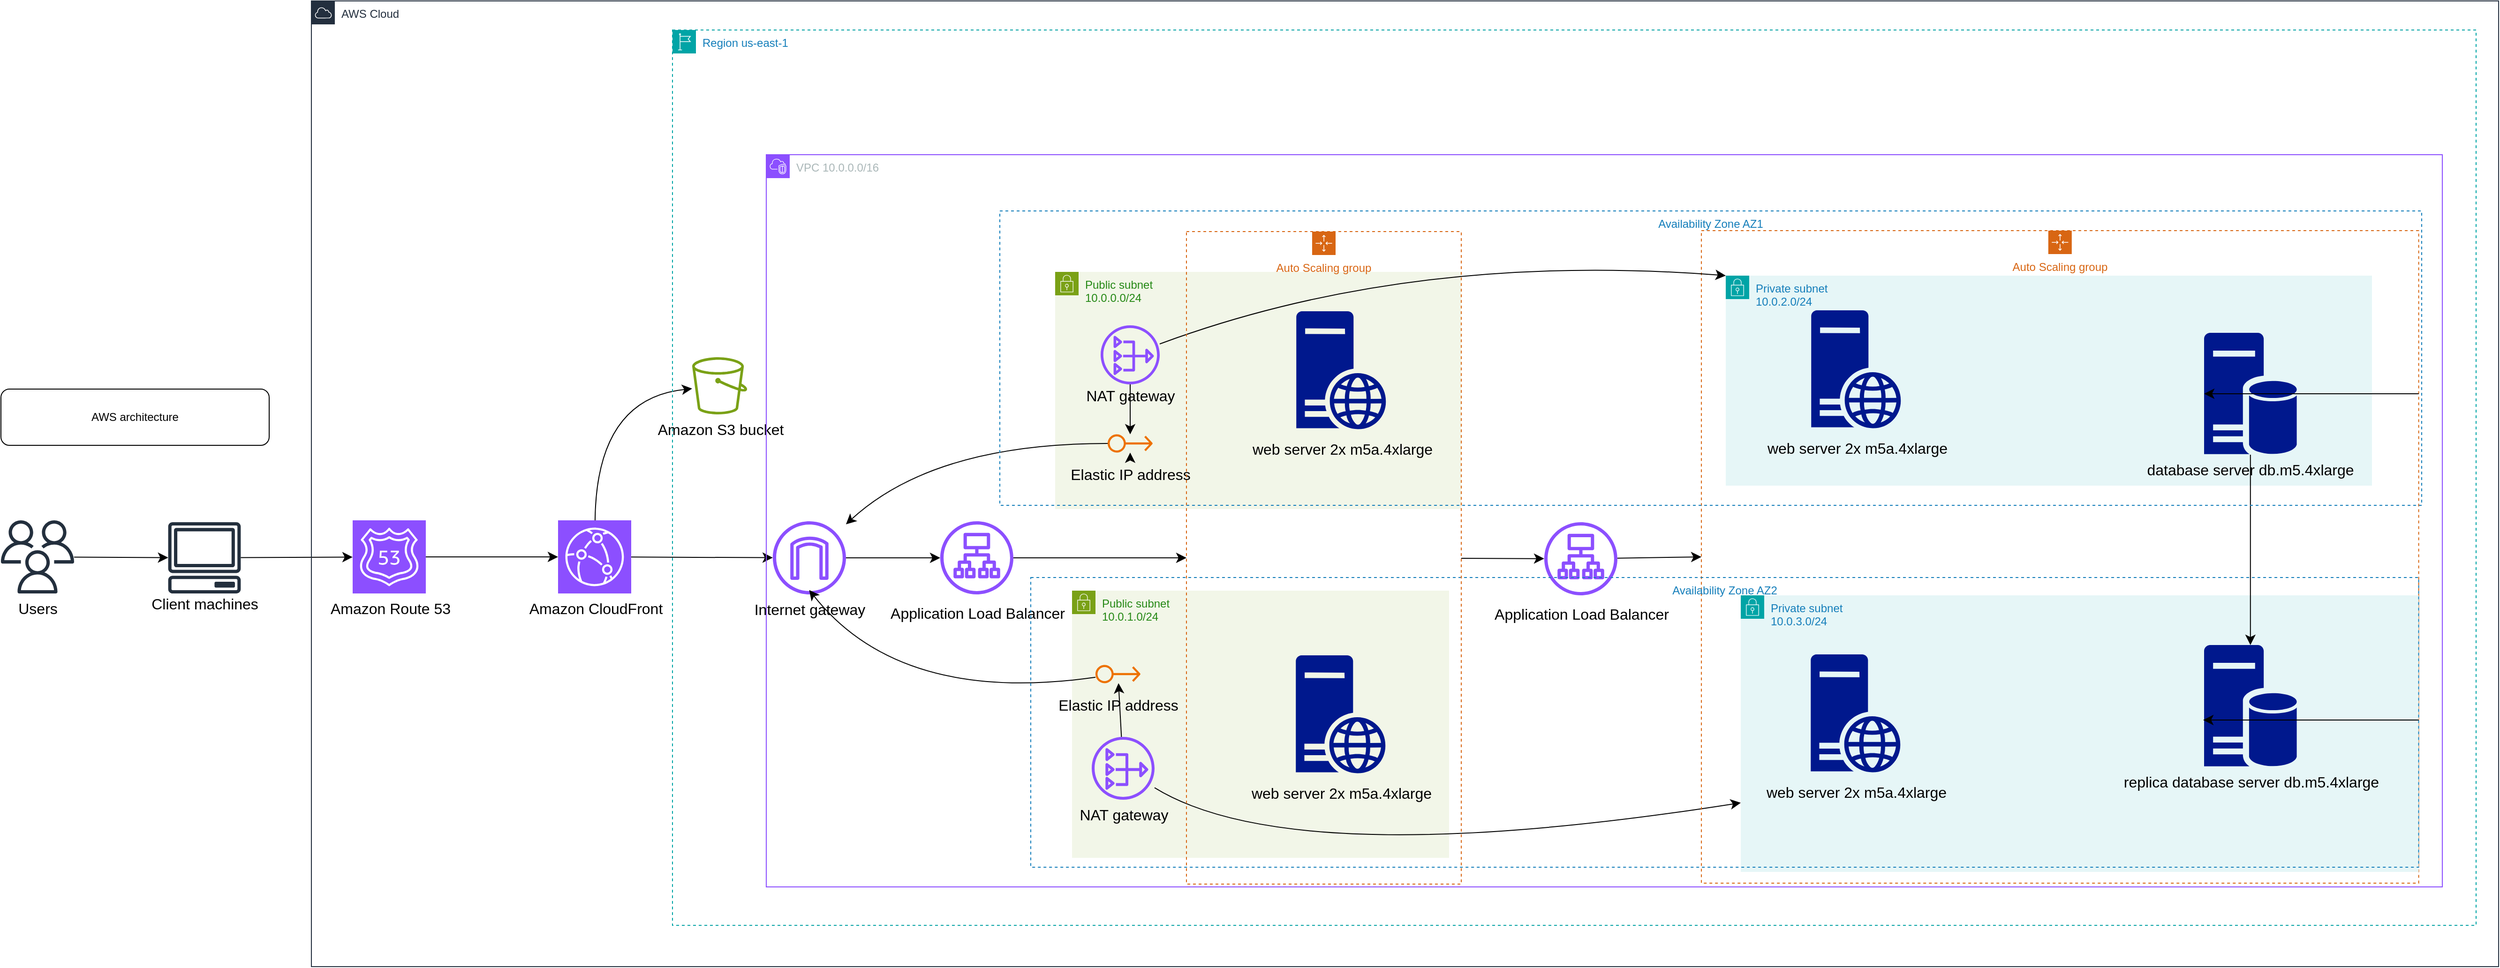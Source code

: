 <mxfile version="24.9.0">
  <diagram name="Page-1" id="ED270j9_OwP8njhQV5M9">
    <mxGraphModel dx="1405" dy="1858" grid="0" gridSize="10" guides="1" tooltips="1" connect="1" arrows="1" fold="1" page="0" pageScale="1" pageWidth="850" pageHeight="1100" math="0" shadow="0">
      <root>
        <mxCell id="0" />
        <mxCell id="1" parent="0" />
        <mxCell id="Pyz4gUtLjqHcg0kTGCg0-53" value="Public subnet&lt;br&gt;10.0.0.0/24" style="points=[[0,0],[0.25,0],[0.5,0],[0.75,0],[1,0],[1,0.25],[1,0.5],[1,0.75],[1,1],[0.75,1],[0.5,1],[0.25,1],[0,1],[0,0.75],[0,0.5],[0,0.25]];outlineConnect=0;gradientColor=none;html=1;whiteSpace=wrap;fontSize=12;fontStyle=0;container=1;pointerEvents=0;collapsible=0;recursiveResize=0;shape=mxgraph.aws4.group;grIcon=mxgraph.aws4.group_security_group;grStroke=0;strokeColor=#7AA116;fillColor=#F2F6E8;verticalAlign=top;align=left;spacingLeft=30;fontColor=#248814;dashed=0;" vertex="1" parent="1">
          <mxGeometry x="1279" y="45" width="433" height="253" as="geometry" />
        </mxCell>
        <mxCell id="Pyz4gUtLjqHcg0kTGCg0-52" value="Public subnet&lt;br&gt;10.0.1.0/24" style="points=[[0,0],[0.25,0],[0.5,0],[0.75,0],[1,0],[1,0.25],[1,0.5],[1,0.75],[1,1],[0.75,1],[0.5,1],[0.25,1],[0,1],[0,0.75],[0,0.5],[0,0.25]];outlineConnect=0;gradientColor=none;html=1;whiteSpace=wrap;fontSize=12;fontStyle=0;container=1;pointerEvents=0;collapsible=0;recursiveResize=0;shape=mxgraph.aws4.group;grIcon=mxgraph.aws4.group_security_group;grStroke=0;strokeColor=#7AA116;fillColor=#F2F6E8;verticalAlign=top;align=left;spacingLeft=30;fontColor=#248814;dashed=0;" vertex="1" parent="1">
          <mxGeometry x="1297" y="385" width="402" height="285" as="geometry" />
        </mxCell>
        <mxCell id="Pyz4gUtLjqHcg0kTGCg0-25" value="" style="sketch=0;outlineConnect=0;fontColor=#232F3E;gradientColor=none;fillColor=#8C4FFF;strokeColor=none;dashed=0;verticalLabelPosition=bottom;verticalAlign=top;align=center;html=1;fontSize=12;fontStyle=0;aspect=fixed;pointerEvents=1;shape=mxgraph.aws4.nat_gateway;" vertex="1" parent="Pyz4gUtLjqHcg0kTGCg0-52">
          <mxGeometry x="21" y="156" width="67" height="67" as="geometry" />
        </mxCell>
        <mxCell id="Pyz4gUtLjqHcg0kTGCg0-36" value="NAT gateway" style="text;html=1;align=center;verticalAlign=middle;resizable=0;points=[];autosize=1;strokeColor=none;fillColor=none;fontSize=16;" vertex="1" parent="Pyz4gUtLjqHcg0kTGCg0-52">
          <mxGeometry x="-2" y="223" width="113" height="31" as="geometry" />
        </mxCell>
        <mxCell id="Pyz4gUtLjqHcg0kTGCg0-26" value="" style="sketch=0;outlineConnect=0;fontColor=#232F3E;gradientColor=none;fillColor=#ED7100;strokeColor=none;dashed=0;verticalLabelPosition=bottom;verticalAlign=top;align=center;html=1;fontSize=12;fontStyle=0;aspect=fixed;pointerEvents=1;shape=mxgraph.aws4.elastic_ip_address;" vertex="1" parent="Pyz4gUtLjqHcg0kTGCg0-52">
          <mxGeometry x="25" y="79" width="48" height="20" as="geometry" />
        </mxCell>
        <mxCell id="Pyz4gUtLjqHcg0kTGCg0-32" value="Elastic IP address" style="text;html=1;align=center;verticalAlign=middle;resizable=0;points=[];autosize=1;strokeColor=none;fillColor=none;fontSize=16;" vertex="1" parent="Pyz4gUtLjqHcg0kTGCg0-52">
          <mxGeometry x="-24" y="106" width="146" height="31" as="geometry" />
        </mxCell>
        <mxCell id="Pyz4gUtLjqHcg0kTGCg0-33" style="edgeStyle=none;curved=1;rounded=0;orthogonalLoop=1;jettySize=auto;html=1;fontSize=12;startSize=8;endSize=8;" edge="1" parent="Pyz4gUtLjqHcg0kTGCg0-52" source="Pyz4gUtLjqHcg0kTGCg0-25" target="Pyz4gUtLjqHcg0kTGCg0-26">
          <mxGeometry relative="1" as="geometry" />
        </mxCell>
        <mxCell id="bzfuZRssDEAE3om95IWZ-1" value="AWS architecture" style="rounded=1;whiteSpace=wrap;html=1;" parent="1" vertex="1">
          <mxGeometry x="155" y="170" width="286" height="60" as="geometry" />
        </mxCell>
        <mxCell id="Pyz4gUtLjqHcg0kTGCg0-4" value="" style="edgeStyle=none;curved=1;rounded=0;orthogonalLoop=1;jettySize=auto;html=1;fontSize=12;startSize=8;endSize=8;" edge="1" parent="1" source="Pyz4gUtLjqHcg0kTGCg0-1" target="Pyz4gUtLjqHcg0kTGCg0-3">
          <mxGeometry relative="1" as="geometry" />
        </mxCell>
        <mxCell id="Pyz4gUtLjqHcg0kTGCg0-1" value="" style="sketch=0;outlineConnect=0;fontColor=#232F3E;gradientColor=none;fillColor=#232F3D;strokeColor=none;dashed=0;verticalLabelPosition=bottom;verticalAlign=top;align=center;html=1;fontSize=12;fontStyle=0;aspect=fixed;pointerEvents=1;shape=mxgraph.aws4.users;" vertex="1" parent="1">
          <mxGeometry x="155" y="310" width="78" height="78" as="geometry" />
        </mxCell>
        <mxCell id="Pyz4gUtLjqHcg0kTGCg0-2" value="Users" style="text;html=1;align=center;verticalAlign=middle;resizable=0;points=[];autosize=1;strokeColor=none;fillColor=none;fontSize=16;" vertex="1" parent="1">
          <mxGeometry x="164" y="388" width="60" height="31" as="geometry" />
        </mxCell>
        <mxCell id="Pyz4gUtLjqHcg0kTGCg0-7" value="" style="edgeStyle=none;curved=1;rounded=0;orthogonalLoop=1;jettySize=auto;html=1;fontSize=12;startSize=8;endSize=8;" edge="1" parent="1" source="Pyz4gUtLjqHcg0kTGCg0-3" target="Pyz4gUtLjqHcg0kTGCg0-6">
          <mxGeometry relative="1" as="geometry" />
        </mxCell>
        <mxCell id="Pyz4gUtLjqHcg0kTGCg0-3" value="" style="sketch=0;outlineConnect=0;fontColor=#232F3E;gradientColor=none;fillColor=#232F3D;strokeColor=none;dashed=0;verticalLabelPosition=bottom;verticalAlign=top;align=center;html=1;fontSize=12;fontStyle=0;aspect=fixed;pointerEvents=1;shape=mxgraph.aws4.client;" vertex="1" parent="1">
          <mxGeometry x="333" y="312" width="78" height="76" as="geometry" />
        </mxCell>
        <mxCell id="Pyz4gUtLjqHcg0kTGCg0-5" value="Client machines" style="text;html=1;align=center;verticalAlign=middle;resizable=0;points=[];autosize=1;strokeColor=none;fillColor=none;fontSize=16;" vertex="1" parent="1">
          <mxGeometry x="305.5" y="383.5" width="132" height="31" as="geometry" />
        </mxCell>
        <mxCell id="Pyz4gUtLjqHcg0kTGCg0-10" value="" style="edgeStyle=none;curved=1;rounded=0;orthogonalLoop=1;jettySize=auto;html=1;fontSize=12;startSize=8;endSize=8;" edge="1" parent="1" source="Pyz4gUtLjqHcg0kTGCg0-6" target="Pyz4gUtLjqHcg0kTGCg0-9">
          <mxGeometry relative="1" as="geometry" />
        </mxCell>
        <mxCell id="Pyz4gUtLjqHcg0kTGCg0-6" value="" style="sketch=0;points=[[0,0,0],[0.25,0,0],[0.5,0,0],[0.75,0,0],[1,0,0],[0,1,0],[0.25,1,0],[0.5,1,0],[0.75,1,0],[1,1,0],[0,0.25,0],[0,0.5,0],[0,0.75,0],[1,0.25,0],[1,0.5,0],[1,0.75,0]];outlineConnect=0;fontColor=#232F3E;fillColor=#8C4FFF;strokeColor=#ffffff;dashed=0;verticalLabelPosition=bottom;verticalAlign=top;align=center;html=1;fontSize=12;fontStyle=0;aspect=fixed;shape=mxgraph.aws4.resourceIcon;resIcon=mxgraph.aws4.route_53;" vertex="1" parent="1">
          <mxGeometry x="530" y="310" width="78" height="78" as="geometry" />
        </mxCell>
        <mxCell id="Pyz4gUtLjqHcg0kTGCg0-8" value="Amazon Route 53" style="text;html=1;align=center;verticalAlign=middle;resizable=0;points=[];autosize=1;strokeColor=none;fillColor=none;fontSize=16;" vertex="1" parent="1">
          <mxGeometry x="496.5" y="388" width="146" height="31" as="geometry" />
        </mxCell>
        <mxCell id="Pyz4gUtLjqHcg0kTGCg0-13" value="" style="edgeStyle=none;curved=1;rounded=0;orthogonalLoop=1;jettySize=auto;html=1;fontSize=12;startSize=8;endSize=8;" edge="1" parent="1" source="Pyz4gUtLjqHcg0kTGCg0-9" target="Pyz4gUtLjqHcg0kTGCg0-12">
          <mxGeometry relative="1" as="geometry" />
        </mxCell>
        <mxCell id="Pyz4gUtLjqHcg0kTGCg0-91" style="edgeStyle=none;curved=1;rounded=0;orthogonalLoop=1;jettySize=auto;html=1;fontSize=12;startSize=8;endSize=8;" edge="1" parent="1" source="Pyz4gUtLjqHcg0kTGCg0-9" target="Pyz4gUtLjqHcg0kTGCg0-89">
          <mxGeometry relative="1" as="geometry">
            <Array as="points">
              <mxPoint x="790" y="180" />
            </Array>
          </mxGeometry>
        </mxCell>
        <mxCell id="Pyz4gUtLjqHcg0kTGCg0-9" value="" style="sketch=0;points=[[0,0,0],[0.25,0,0],[0.5,0,0],[0.75,0,0],[1,0,0],[0,1,0],[0.25,1,0],[0.5,1,0],[0.75,1,0],[1,1,0],[0,0.25,0],[0,0.5,0],[0,0.75,0],[1,0.25,0],[1,0.5,0],[1,0.75,0]];outlineConnect=0;fontColor=#232F3E;fillColor=#8C4FFF;strokeColor=#ffffff;dashed=0;verticalLabelPosition=bottom;verticalAlign=top;align=center;html=1;fontSize=12;fontStyle=0;aspect=fixed;shape=mxgraph.aws4.resourceIcon;resIcon=mxgraph.aws4.cloudfront;" vertex="1" parent="1">
          <mxGeometry x="749" y="310" width="78" height="78" as="geometry" />
        </mxCell>
        <mxCell id="Pyz4gUtLjqHcg0kTGCg0-11" value="Amazon CloudFront" style="text;html=1;align=center;verticalAlign=middle;resizable=0;points=[];autosize=1;strokeColor=none;fillColor=none;fontSize=16;" vertex="1" parent="1">
          <mxGeometry x="708.5" y="388" width="160" height="31" as="geometry" />
        </mxCell>
        <mxCell id="Pyz4gUtLjqHcg0kTGCg0-16" value="" style="edgeStyle=none;curved=1;rounded=0;orthogonalLoop=1;jettySize=auto;html=1;fontSize=12;startSize=8;endSize=8;" edge="1" parent="1" source="Pyz4gUtLjqHcg0kTGCg0-12" target="Pyz4gUtLjqHcg0kTGCg0-15">
          <mxGeometry relative="1" as="geometry" />
        </mxCell>
        <mxCell id="Pyz4gUtLjqHcg0kTGCg0-12" value="" style="sketch=0;outlineConnect=0;fontColor=#232F3E;gradientColor=none;fillColor=#8C4FFF;strokeColor=none;dashed=0;verticalLabelPosition=bottom;verticalAlign=top;align=center;html=1;fontSize=12;fontStyle=0;aspect=fixed;pointerEvents=1;shape=mxgraph.aws4.internet_gateway;" vertex="1" parent="1">
          <mxGeometry x="978" y="311" width="78" height="78" as="geometry" />
        </mxCell>
        <mxCell id="Pyz4gUtLjqHcg0kTGCg0-14" value="Internet gateway" style="text;html=1;align=center;verticalAlign=middle;resizable=0;points=[];autosize=1;strokeColor=none;fillColor=none;fontSize=16;" vertex="1" parent="1">
          <mxGeometry x="949" y="389" width="136" height="31" as="geometry" />
        </mxCell>
        <mxCell id="Pyz4gUtLjqHcg0kTGCg0-19" style="edgeStyle=none;curved=1;rounded=0;orthogonalLoop=1;jettySize=auto;html=1;entryX=0;entryY=0.5;entryDx=0;entryDy=0;fontSize=12;startSize=8;endSize=8;" edge="1" parent="1" source="Pyz4gUtLjqHcg0kTGCg0-15" target="Pyz4gUtLjqHcg0kTGCg0-18">
          <mxGeometry relative="1" as="geometry" />
        </mxCell>
        <mxCell id="Pyz4gUtLjqHcg0kTGCg0-15" value="" style="sketch=0;outlineConnect=0;fontColor=#232F3E;gradientColor=none;fillColor=#8C4FFF;strokeColor=none;dashed=0;verticalLabelPosition=bottom;verticalAlign=top;align=center;html=1;fontSize=12;fontStyle=0;aspect=fixed;pointerEvents=1;shape=mxgraph.aws4.application_load_balancer;" vertex="1" parent="1">
          <mxGeometry x="1156.5" y="311" width="78" height="78" as="geometry" />
        </mxCell>
        <mxCell id="Pyz4gUtLjqHcg0kTGCg0-17" value="Application Load Balancer" style="text;html=1;align=center;verticalAlign=middle;resizable=0;points=[];autosize=1;strokeColor=none;fillColor=none;fontSize=16;" vertex="1" parent="1">
          <mxGeometry x="1093.5" y="393" width="204" height="31" as="geometry" />
        </mxCell>
        <mxCell id="Pyz4gUtLjqHcg0kTGCg0-39" value="" style="edgeStyle=none;curved=1;rounded=0;orthogonalLoop=1;jettySize=auto;html=1;fontSize=12;startSize=8;endSize=8;" edge="1" parent="1" source="Pyz4gUtLjqHcg0kTGCg0-18" target="Pyz4gUtLjqHcg0kTGCg0-38">
          <mxGeometry relative="1" as="geometry" />
        </mxCell>
        <mxCell id="Pyz4gUtLjqHcg0kTGCg0-58" style="edgeStyle=none;curved=1;rounded=0;orthogonalLoop=1;jettySize=auto;html=1;fontSize=12;startSize=8;endSize=8;entryX=0;entryY=0.75;entryDx=0;entryDy=0;" edge="1" parent="1" source="Pyz4gUtLjqHcg0kTGCg0-25" target="Pyz4gUtLjqHcg0kTGCg0-57">
          <mxGeometry relative="1" as="geometry">
            <Array as="points">
              <mxPoint x="1532" y="686" />
            </Array>
          </mxGeometry>
        </mxCell>
        <mxCell id="Pyz4gUtLjqHcg0kTGCg0-35" style="edgeStyle=none;curved=1;rounded=0;orthogonalLoop=1;jettySize=auto;html=1;entryX=0.498;entryY=-0.151;entryDx=0;entryDy=0;entryPerimeter=0;fontSize=12;startSize=8;endSize=8;" edge="1" parent="1" source="Pyz4gUtLjqHcg0kTGCg0-26" target="Pyz4gUtLjqHcg0kTGCg0-14">
          <mxGeometry relative="1" as="geometry">
            <Array as="points">
              <mxPoint x="1114" y="507" />
            </Array>
          </mxGeometry>
        </mxCell>
        <mxCell id="Pyz4gUtLjqHcg0kTGCg0-51" style="edgeStyle=none;curved=1;rounded=0;orthogonalLoop=1;jettySize=auto;html=1;entryX=0;entryY=0.5;entryDx=0;entryDy=0;fontSize=12;startSize=8;endSize=8;" edge="1" parent="1" source="Pyz4gUtLjqHcg0kTGCg0-38" target="Pyz4gUtLjqHcg0kTGCg0-46">
          <mxGeometry relative="1" as="geometry" />
        </mxCell>
        <mxCell id="Pyz4gUtLjqHcg0kTGCg0-38" value="" style="sketch=0;outlineConnect=0;fontColor=#232F3E;gradientColor=none;fillColor=#8C4FFF;strokeColor=none;dashed=0;verticalLabelPosition=bottom;verticalAlign=top;align=center;html=1;fontSize=12;fontStyle=0;aspect=fixed;pointerEvents=1;shape=mxgraph.aws4.application_load_balancer;" vertex="1" parent="1">
          <mxGeometry x="1800.5" y="312" width="78" height="78" as="geometry" />
        </mxCell>
        <mxCell id="Pyz4gUtLjqHcg0kTGCg0-40" value="Application Load Balancer" style="text;html=1;align=center;verticalAlign=middle;resizable=0;points=[];autosize=1;strokeColor=none;fillColor=none;fontSize=16;" vertex="1" parent="1">
          <mxGeometry x="1738" y="394" width="204" height="31" as="geometry" />
        </mxCell>
        <mxCell id="Pyz4gUtLjqHcg0kTGCg0-46" value="Auto Scaling group" style="points=[[0,0],[0.25,0],[0.5,0],[0.75,0],[1,0],[1,0.25],[1,0.5],[1,0.75],[1,1],[0.75,1],[0.5,1],[0.25,1],[0,1],[0,0.75],[0,0.5],[0,0.25]];outlineConnect=0;gradientColor=none;html=1;whiteSpace=wrap;fontSize=12;fontStyle=0;container=1;pointerEvents=0;collapsible=0;recursiveResize=0;shape=mxgraph.aws4.groupCenter;grIcon=mxgraph.aws4.group_auto_scaling_group;grStroke=1;strokeColor=#D86613;fillColor=none;verticalAlign=top;align=center;fontColor=#D86613;dashed=1;spacingTop=25;" vertex="1" parent="1">
          <mxGeometry x="1968" y="1" width="764.8" height="696" as="geometry" />
        </mxCell>
        <mxCell id="Pyz4gUtLjqHcg0kTGCg0-57" value="Private subnet&lt;div&gt;10.0.3.0/24&lt;span style=&quot;color: rgba(0, 0, 0, 0); font-family: monospace; font-size: 0px; text-wrap-mode: nowrap; background-color: initial;&quot;&gt;%3CmxGraphModel%3E%3Croot%3E%3CmxCell%20id%3D%220%22%2F%3E%3CmxCell%20id%3D%221%22%20parent%3D%220%22%2F%3E%3CmxCell%20id%3D%222%22%20value%3D%22Public%20subnet%26lt%3Bbr%26gt%3B10.0.0.0%2F24%22%20style%3D%22points%3D%5B%5B0%2C0%5D%2C%5B0.25%2C0%5D%2C%5B0.5%2C0%5D%2C%5B0.75%2C0%5D%2C%5B1%2C0%5D%2C%5B1%2C0.25%5D%2C%5B1%2C0.5%5D%2C%5B1%2C0.75%5D%2C%5B1%2C1%5D%2C%5B0.75%2C1%5D%2C%5B0.5%2C1%5D%2C%5B0.25%2C1%5D%2C%5B0%2C1%5D%2C%5B0%2C0.75%5D%2C%5B0%2C0.5%5D%2C%5B0%2C0.25%5D%5D%3BoutlineConnect%3D0%3BgradientColor%3Dnone%3Bhtml%3D1%3BwhiteSpace%3Dwrap%3BfontSize%3D12%3BfontStyle%3D0%3Bcontainer%3D1%3BpointerEvents%3D0%3Bcollapsible%3D0%3BrecursiveResize%3D0%3Bshape%3Dmxgraph.aws4.group%3BgrIcon%3Dmxgraph.aws4.group_security_group%3BgrStroke%3D0%3BstrokeColor%3D%237AA116%3BfillColor%3D%23F2F6E8%3BverticalAlign%3Dtop%3Balign%3Dleft%3BspacingLeft%3D30%3BfontColor%3D%23248814%3Bdashed%3D0%3B%22%20vertex%3D%221%22%20parent%3D%221%22%3E%3CmxGeometry%20x%3D%221411%22%20y%3D%22384%22%20width%3D%22257%22%20height%3D%22285%22%20as%3D%22geometry%22%2F%3E%3C%2FmxCell%3E%3C%2Froot%3E%3C%2FmxGraphModel%3E&lt;/span&gt;&lt;/div&gt;" style="points=[[0,0],[0.25,0],[0.5,0],[0.75,0],[1,0],[1,0.25],[1,0.5],[1,0.75],[1,1],[0.75,1],[0.5,1],[0.25,1],[0,1],[0,0.75],[0,0.5],[0,0.25]];outlineConnect=0;gradientColor=none;html=1;whiteSpace=wrap;fontSize=12;fontStyle=0;container=1;pointerEvents=0;collapsible=0;recursiveResize=0;shape=mxgraph.aws4.group;grIcon=mxgraph.aws4.group_security_group;grStroke=0;strokeColor=#00A4A6;fillColor=#E6F6F7;verticalAlign=top;align=left;spacingLeft=30;fontColor=#147EBA;dashed=0;" vertex="1" parent="Pyz4gUtLjqHcg0kTGCg0-46">
          <mxGeometry x="42" y="389" width="722.8" height="295" as="geometry" />
        </mxCell>
        <mxCell id="Pyz4gUtLjqHcg0kTGCg0-86" value="Availability Zone AZ2" style="fillColor=none;strokeColor=#147EBA;dashed=1;verticalAlign=top;fontStyle=0;fontColor=#147EBA;whiteSpace=wrap;html=1;" vertex="1" parent="Pyz4gUtLjqHcg0kTGCg0-57">
          <mxGeometry x="-757" y="-19" width="1479.8" height="309" as="geometry" />
        </mxCell>
        <mxCell id="Pyz4gUtLjqHcg0kTGCg0-54" value="Private subnet&lt;div&gt;10.0.2.0/24&lt;span style=&quot;color: rgba(0, 0, 0, 0); font-family: monospace; font-size: 0px; text-wrap-mode: nowrap; background-color: initial;&quot;&gt;%3CmxGraphModel%3E%3Croot%3E%3CmxCell%20id%3D%220%22%2F%3E%3CmxCell%20id%3D%221%22%20parent%3D%220%22%2F%3E%3CmxCell%20id%3D%222%22%20value%3D%22Public%20subnet%26lt%3Bbr%26gt%3B10.0.0.0%2F24%22%20style%3D%22points%3D%5B%5B0%2C0%5D%2C%5B0.25%2C0%5D%2C%5B0.5%2C0%5D%2C%5B0.75%2C0%5D%2C%5B1%2C0%5D%2C%5B1%2C0.25%5D%2C%5B1%2C0.5%5D%2C%5B1%2C0.75%5D%2C%5B1%2C1%5D%2C%5B0.75%2C1%5D%2C%5B0.5%2C1%5D%2C%5B0.25%2C1%5D%2C%5B0%2C1%5D%2C%5B0%2C0.75%5D%2C%5B0%2C0.5%5D%2C%5B0%2C0.25%5D%5D%3BoutlineConnect%3D0%3BgradientColor%3Dnone%3Bhtml%3D1%3BwhiteSpace%3Dwrap%3BfontSize%3D12%3BfontStyle%3D0%3Bcontainer%3D1%3BpointerEvents%3D0%3Bcollapsible%3D0%3BrecursiveResize%3D0%3Bshape%3Dmxgraph.aws4.group%3BgrIcon%3Dmxgraph.aws4.group_security_group%3BgrStroke%3D0%3BstrokeColor%3D%237AA116%3BfillColor%3D%23F2F6E8%3BverticalAlign%3Dtop%3Balign%3Dleft%3BspacingLeft%3D30%3BfontColor%3D%23248814%3Bdashed%3D0%3B%22%20vertex%3D%221%22%20parent%3D%221%22%3E%3CmxGeometry%20x%3D%221411%22%20y%3D%22384%22%20width%3D%22257%22%20height%3D%22285%22%20as%3D%22geometry%22%2F%3E%3C%2FmxCell%3E%3C%2Froot%3E%3C%2FmxGraphModel%3E&lt;/span&gt;&lt;/div&gt;" style="points=[[0,0],[0.25,0],[0.5,0],[0.75,0],[1,0],[1,0.25],[1,0.5],[1,0.75],[1,1],[0.75,1],[0.5,1],[0.25,1],[0,1],[0,0.75],[0,0.5],[0,0.25]];outlineConnect=0;gradientColor=none;html=1;whiteSpace=wrap;fontSize=12;fontStyle=0;container=1;pointerEvents=0;collapsible=0;recursiveResize=0;shape=mxgraph.aws4.group;grIcon=mxgraph.aws4.group_security_group;grStroke=0;strokeColor=#00A4A6;fillColor=#E6F6F7;verticalAlign=top;align=left;spacingLeft=30;fontColor=#147EBA;dashed=0;" vertex="1" parent="Pyz4gUtLjqHcg0kTGCg0-46">
          <mxGeometry x="26" y="48" width="689" height="224" as="geometry" />
        </mxCell>
        <mxCell id="Pyz4gUtLjqHcg0kTGCg0-47" value="" style="sketch=0;aspect=fixed;pointerEvents=1;shadow=0;dashed=0;html=1;strokeColor=none;labelPosition=center;verticalLabelPosition=bottom;verticalAlign=top;align=center;fillColor=#00188D;shape=mxgraph.mscae.enterprise.web_server" vertex="1" parent="Pyz4gUtLjqHcg0kTGCg0-46">
          <mxGeometry x="117.12" y="85" width="95.76" height="126" as="geometry" />
        </mxCell>
        <mxCell id="Pyz4gUtLjqHcg0kTGCg0-48" value="web server 2x m5a.4xlarge" style="text;html=1;align=center;verticalAlign=middle;resizable=0;points=[];autosize=1;strokeColor=none;fillColor=none;fontSize=16;" vertex="1" parent="Pyz4gUtLjqHcg0kTGCg0-46">
          <mxGeometry x="60.5" y="216" width="210" height="31" as="geometry" />
        </mxCell>
        <mxCell id="Pyz4gUtLjqHcg0kTGCg0-49" value="" style="sketch=0;aspect=fixed;pointerEvents=1;shadow=0;dashed=0;html=1;strokeColor=none;labelPosition=center;verticalLabelPosition=bottom;verticalAlign=top;align=center;fillColor=#00188D;shape=mxgraph.mscae.enterprise.web_server" vertex="1" parent="Pyz4gUtLjqHcg0kTGCg0-46">
          <mxGeometry x="116.62" y="452" width="95.76" height="126" as="geometry" />
        </mxCell>
        <mxCell id="Pyz4gUtLjqHcg0kTGCg0-50" value="web server 2x m5a.4xlarge" style="text;html=1;align=center;verticalAlign=middle;resizable=0;points=[];autosize=1;strokeColor=none;fillColor=none;fontSize=16;" vertex="1" parent="Pyz4gUtLjqHcg0kTGCg0-46">
          <mxGeometry x="60" y="583" width="210" height="31" as="geometry" />
        </mxCell>
        <mxCell id="Pyz4gUtLjqHcg0kTGCg0-60" style="edgeStyle=none;curved=1;rounded=0;orthogonalLoop=1;jettySize=auto;html=1;fontSize=12;startSize=8;endSize=8;" edge="1" parent="1" source="Pyz4gUtLjqHcg0kTGCg0-61" target="Pyz4gUtLjqHcg0kTGCg0-62">
          <mxGeometry relative="1" as="geometry" />
        </mxCell>
        <mxCell id="Pyz4gUtLjqHcg0kTGCg0-67" style="edgeStyle=none;curved=1;rounded=0;orthogonalLoop=1;jettySize=auto;html=1;fontSize=12;startSize=8;endSize=8;entryX=0;entryY=0;entryDx=0;entryDy=0;" edge="1" parent="1" source="Pyz4gUtLjqHcg0kTGCg0-61" target="Pyz4gUtLjqHcg0kTGCg0-54">
          <mxGeometry relative="1" as="geometry">
            <Array as="points">
              <mxPoint x="1658" y="23" />
            </Array>
          </mxGeometry>
        </mxCell>
        <mxCell id="Pyz4gUtLjqHcg0kTGCg0-61" value="" style="sketch=0;outlineConnect=0;fontColor=#232F3E;gradientColor=none;fillColor=#8C4FFF;strokeColor=none;dashed=0;verticalLabelPosition=bottom;verticalAlign=top;align=center;html=1;fontSize=12;fontStyle=0;aspect=fixed;pointerEvents=1;shape=mxgraph.aws4.nat_gateway;" vertex="1" parent="1">
          <mxGeometry x="1327.5" y="102" width="63" height="63" as="geometry" />
        </mxCell>
        <mxCell id="Pyz4gUtLjqHcg0kTGCg0-84" style="edgeStyle=none;curved=1;rounded=0;orthogonalLoop=1;jettySize=auto;html=1;fontSize=12;startSize=8;endSize=8;" edge="1" parent="1" source="Pyz4gUtLjqHcg0kTGCg0-62" target="Pyz4gUtLjqHcg0kTGCg0-12">
          <mxGeometry relative="1" as="geometry">
            <Array as="points">
              <mxPoint x="1150" y="228" />
            </Array>
          </mxGeometry>
        </mxCell>
        <mxCell id="Pyz4gUtLjqHcg0kTGCg0-62" value="" style="sketch=0;outlineConnect=0;fontColor=#232F3E;gradientColor=none;fillColor=#ED7100;strokeColor=none;dashed=0;verticalLabelPosition=bottom;verticalAlign=top;align=center;html=1;fontSize=12;fontStyle=0;aspect=fixed;pointerEvents=1;shape=mxgraph.aws4.elastic_ip_address;" vertex="1" parent="1">
          <mxGeometry x="1335" y="218" width="48" height="20" as="geometry" />
        </mxCell>
        <mxCell id="Pyz4gUtLjqHcg0kTGCg0-65" style="edgeStyle=none;curved=1;rounded=0;orthogonalLoop=1;jettySize=auto;html=1;fontSize=12;startSize=8;endSize=8;" edge="1" parent="1" source="Pyz4gUtLjqHcg0kTGCg0-63" target="Pyz4gUtLjqHcg0kTGCg0-62">
          <mxGeometry relative="1" as="geometry" />
        </mxCell>
        <mxCell id="Pyz4gUtLjqHcg0kTGCg0-63" value="Elastic IP address" style="text;html=1;align=center;verticalAlign=middle;resizable=0;points=[];autosize=1;strokeColor=none;fillColor=none;fontSize=16;" vertex="1" parent="1">
          <mxGeometry x="1286" y="245" width="146" height="31" as="geometry" />
        </mxCell>
        <mxCell id="Pyz4gUtLjqHcg0kTGCg0-64" value="NAT gateway" style="text;html=1;align=center;verticalAlign=middle;resizable=0;points=[];autosize=1;strokeColor=none;fillColor=none;fontSize=16;" vertex="1" parent="1">
          <mxGeometry x="1302.5" y="161" width="113" height="31" as="geometry" />
        </mxCell>
        <mxCell id="Pyz4gUtLjqHcg0kTGCg0-68" value="" style="sketch=0;aspect=fixed;pointerEvents=1;shadow=0;dashed=0;html=1;strokeColor=none;labelPosition=center;verticalLabelPosition=bottom;verticalAlign=top;align=center;fillColor=#00188D;shape=mxgraph.mscae.enterprise.database_server" vertex="1" parent="1">
          <mxGeometry x="2504" y="443" width="98.8" height="130" as="geometry" />
        </mxCell>
        <mxCell id="Pyz4gUtLjqHcg0kTGCg0-69" style="edgeStyle=none;curved=1;rounded=0;orthogonalLoop=1;jettySize=auto;html=1;entryX=-0.01;entryY=0.615;entryDx=0;entryDy=0;entryPerimeter=0;fontSize=12;startSize=8;endSize=8;exitX=1;exitY=0.75;exitDx=0;exitDy=0;" edge="1" parent="1" source="Pyz4gUtLjqHcg0kTGCg0-46" target="Pyz4gUtLjqHcg0kTGCg0-68">
          <mxGeometry relative="1" as="geometry" />
        </mxCell>
        <mxCell id="Pyz4gUtLjqHcg0kTGCg0-70" value="replica database server db.m5.4xlarge" style="text;html=1;align=center;verticalAlign=middle;resizable=0;points=[];autosize=1;strokeColor=none;fillColor=none;fontSize=16;" vertex="1" parent="1">
          <mxGeometry x="2408.9" y="573" width="290" height="31" as="geometry" />
        </mxCell>
        <mxCell id="Pyz4gUtLjqHcg0kTGCg0-71" value="" style="sketch=0;aspect=fixed;pointerEvents=1;shadow=0;dashed=0;html=1;strokeColor=none;labelPosition=center;verticalLabelPosition=bottom;verticalAlign=top;align=center;fillColor=#00188D;shape=mxgraph.mscae.enterprise.database_server" vertex="1" parent="1">
          <mxGeometry x="2504" y="110" width="98.8" height="130" as="geometry" />
        </mxCell>
        <mxCell id="Pyz4gUtLjqHcg0kTGCg0-72" value="database server db.m5.4xlarge" style="text;html=1;align=center;verticalAlign=middle;resizable=0;points=[];autosize=1;strokeColor=none;fillColor=none;fontSize=16;" vertex="1" parent="1">
          <mxGeometry x="2433.9" y="240" width="239" height="31" as="geometry" />
        </mxCell>
        <mxCell id="Pyz4gUtLjqHcg0kTGCg0-73" style="edgeStyle=none;curved=1;rounded=0;orthogonalLoop=1;jettySize=auto;html=1;entryX=0;entryY=0.5;entryDx=0;entryDy=0;entryPerimeter=0;fontSize=12;startSize=8;endSize=8;exitX=1;exitY=0.25;exitDx=0;exitDy=0;" edge="1" parent="1" source="Pyz4gUtLjqHcg0kTGCg0-46" target="Pyz4gUtLjqHcg0kTGCg0-71">
          <mxGeometry relative="1" as="geometry" />
        </mxCell>
        <mxCell id="Pyz4gUtLjqHcg0kTGCg0-74" style="edgeStyle=none;curved=1;rounded=0;orthogonalLoop=1;jettySize=auto;html=1;entryX=0.5;entryY=0;entryDx=0;entryDy=0;entryPerimeter=0;fontSize=12;startSize=8;endSize=8;" edge="1" parent="1" source="Pyz4gUtLjqHcg0kTGCg0-71" target="Pyz4gUtLjqHcg0kTGCg0-68">
          <mxGeometry relative="1" as="geometry" />
        </mxCell>
        <mxCell id="Pyz4gUtLjqHcg0kTGCg0-18" value="Auto Scaling group" style="points=[[0,0],[0.25,0],[0.5,0],[0.75,0],[1,0],[1,0.25],[1,0.5],[1,0.75],[1,1],[0.75,1],[0.5,1],[0.25,1],[0,1],[0,0.75],[0,0.5],[0,0.25]];outlineConnect=0;gradientColor=none;html=1;whiteSpace=wrap;fontSize=12;fontStyle=0;container=0;pointerEvents=0;collapsible=0;recursiveResize=0;shape=mxgraph.aws4.groupCenter;grIcon=mxgraph.aws4.group_auto_scaling_group;grStroke=1;strokeColor=#D86613;fillColor=none;verticalAlign=top;align=center;fontColor=#D86613;dashed=1;spacingTop=25;" vertex="1" parent="1">
          <mxGeometry x="1419" y="2" width="293" height="696" as="geometry" />
        </mxCell>
        <mxCell id="Pyz4gUtLjqHcg0kTGCg0-24" value="web server 2x m5a.4xlarge" style="text;html=1;align=center;verticalAlign=middle;resizable=0;points=[];autosize=1;strokeColor=none;fillColor=none;fontSize=16;" vertex="1" parent="1">
          <mxGeometry x="1479" y="585" width="210" height="31" as="geometry" />
        </mxCell>
        <mxCell id="Pyz4gUtLjqHcg0kTGCg0-21" value="" style="sketch=0;aspect=fixed;pointerEvents=1;shadow=0;dashed=0;html=1;strokeColor=none;labelPosition=center;verticalLabelPosition=bottom;verticalAlign=top;align=center;fillColor=#00188D;shape=mxgraph.mscae.enterprise.web_server" vertex="1" parent="1">
          <mxGeometry x="1536.12" y="87" width="95.76" height="126" as="geometry" />
        </mxCell>
        <mxCell id="Pyz4gUtLjqHcg0kTGCg0-22" value="web server 2x m5a.4xlarge" style="text;html=1;align=center;verticalAlign=middle;resizable=0;points=[];autosize=1;strokeColor=none;fillColor=none;fontSize=16;" vertex="1" parent="1">
          <mxGeometry x="1479.5" y="218" width="210" height="31" as="geometry" />
        </mxCell>
        <mxCell id="Pyz4gUtLjqHcg0kTGCg0-23" value="" style="sketch=0;aspect=fixed;pointerEvents=1;shadow=0;dashed=0;html=1;strokeColor=none;labelPosition=center;verticalLabelPosition=bottom;verticalAlign=top;align=center;fillColor=#00188D;shape=mxgraph.mscae.enterprise.web_server" vertex="1" parent="1">
          <mxGeometry x="1535.62" y="454" width="95.76" height="126" as="geometry" />
        </mxCell>
        <mxCell id="Pyz4gUtLjqHcg0kTGCg0-85" value="Availability Zone AZ1" style="fillColor=none;strokeColor=#147EBA;dashed=1;verticalAlign=top;fontStyle=0;fontColor=#147EBA;whiteSpace=wrap;html=1;" vertex="1" parent="1">
          <mxGeometry x="1220" y="-20" width="1516" height="314" as="geometry" />
        </mxCell>
        <mxCell id="Pyz4gUtLjqHcg0kTGCg0-87" value="Region us-east-1" style="points=[[0,0],[0.25,0],[0.5,0],[0.75,0],[1,0],[1,0.25],[1,0.5],[1,0.75],[1,1],[0.75,1],[0.5,1],[0.25,1],[0,1],[0,0.75],[0,0.5],[0,0.25]];outlineConnect=0;gradientColor=none;html=1;whiteSpace=wrap;fontSize=12;fontStyle=0;container=1;pointerEvents=0;collapsible=0;recursiveResize=0;shape=mxgraph.aws4.group;grIcon=mxgraph.aws4.group_region;strokeColor=#00A4A6;fillColor=none;verticalAlign=top;align=left;spacingLeft=30;fontColor=#147EBA;dashed=1;" vertex="1" parent="1">
          <mxGeometry x="871" y="-213" width="1923" height="955" as="geometry" />
        </mxCell>
        <mxCell id="Pyz4gUtLjqHcg0kTGCg0-89" value="" style="sketch=0;outlineConnect=0;fontColor=#232F3E;gradientColor=none;fillColor=#7AA116;strokeColor=none;dashed=0;verticalLabelPosition=bottom;verticalAlign=top;align=center;html=1;fontSize=12;fontStyle=0;aspect=fixed;pointerEvents=1;shape=mxgraph.aws4.bucket;" vertex="1" parent="Pyz4gUtLjqHcg0kTGCg0-87">
          <mxGeometry x="21" y="349" width="58.65" height="61" as="geometry" />
        </mxCell>
        <mxCell id="Pyz4gUtLjqHcg0kTGCg0-90" value="Amazon S3 bucket" style="text;html=1;align=center;verticalAlign=middle;resizable=0;points=[];autosize=1;strokeColor=none;fillColor=none;fontSize=16;" vertex="1" parent="Pyz4gUtLjqHcg0kTGCg0-87">
          <mxGeometry x="-25.17" y="410" width="152" height="31" as="geometry" />
        </mxCell>
        <mxCell id="Pyz4gUtLjqHcg0kTGCg0-88" value="VPC 10.0.0.0/16" style="points=[[0,0],[0.25,0],[0.5,0],[0.75,0],[1,0],[1,0.25],[1,0.5],[1,0.75],[1,1],[0.75,1],[0.5,1],[0.25,1],[0,1],[0,0.75],[0,0.5],[0,0.25]];outlineConnect=0;gradientColor=none;html=1;whiteSpace=wrap;fontSize=12;fontStyle=0;container=1;pointerEvents=0;collapsible=0;recursiveResize=0;shape=mxgraph.aws4.group;grIcon=mxgraph.aws4.group_vpc2;strokeColor=#8C4FFF;fillColor=none;verticalAlign=top;align=left;spacingLeft=30;fontColor=#AAB7B8;dashed=0;" vertex="1" parent="1">
          <mxGeometry x="971" y="-80" width="1787" height="781" as="geometry" />
        </mxCell>
        <mxCell id="Pyz4gUtLjqHcg0kTGCg0-94" value="AWS Cloud" style="points=[[0,0],[0.25,0],[0.5,0],[0.75,0],[1,0],[1,0.25],[1,0.5],[1,0.75],[1,1],[0.75,1],[0.5,1],[0.25,1],[0,1],[0,0.75],[0,0.5],[0,0.25]];outlineConnect=0;gradientColor=none;html=1;whiteSpace=wrap;fontSize=12;fontStyle=0;container=1;pointerEvents=0;collapsible=0;recursiveResize=0;shape=mxgraph.aws4.group;grIcon=mxgraph.aws4.group_aws_cloud;strokeColor=#232F3E;fillColor=none;verticalAlign=top;align=left;spacingLeft=30;fontColor=#232F3E;dashed=0;" vertex="1" parent="1">
          <mxGeometry x="486" y="-244" width="2332" height="1030" as="geometry" />
        </mxCell>
      </root>
    </mxGraphModel>
  </diagram>
</mxfile>
